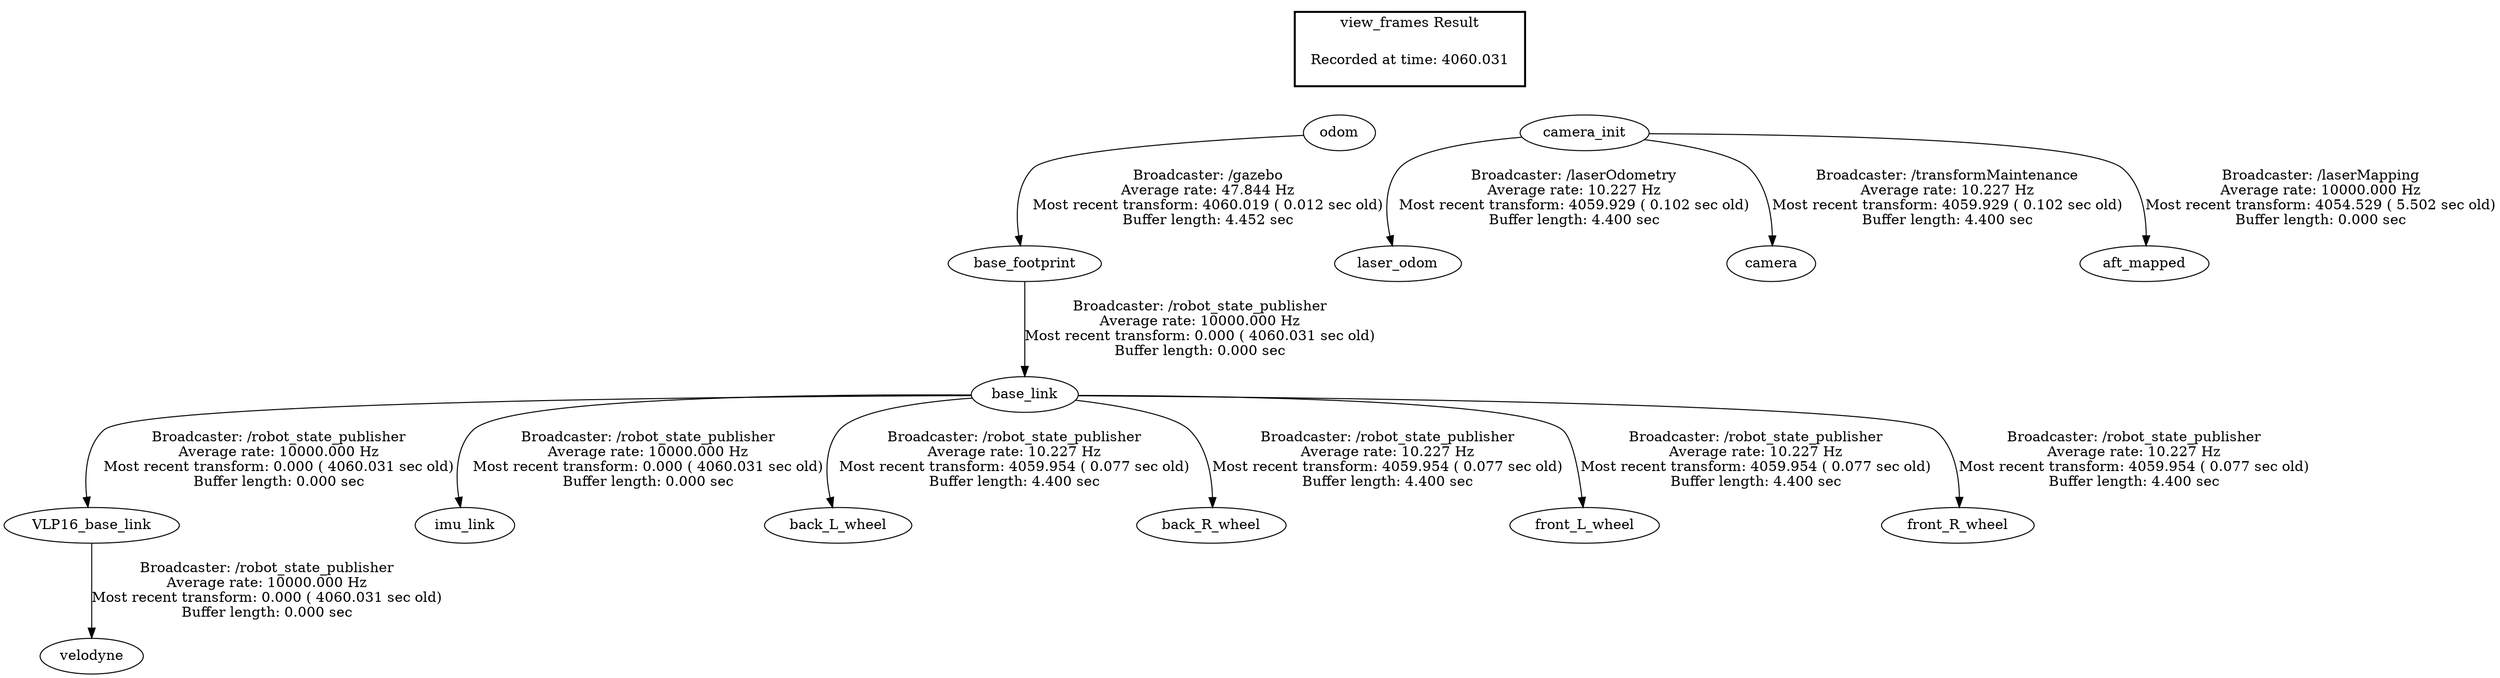 digraph G {
"base_link" -> "VLP16_base_link"[label="Broadcaster: /robot_state_publisher\nAverage rate: 10000.000 Hz\nMost recent transform: 0.000 ( 4060.031 sec old)\nBuffer length: 0.000 sec\n"];
"base_footprint" -> "base_link"[label="Broadcaster: /robot_state_publisher\nAverage rate: 10000.000 Hz\nMost recent transform: 0.000 ( 4060.031 sec old)\nBuffer length: 0.000 sec\n"];
"VLP16_base_link" -> "velodyne"[label="Broadcaster: /robot_state_publisher\nAverage rate: 10000.000 Hz\nMost recent transform: 0.000 ( 4060.031 sec old)\nBuffer length: 0.000 sec\n"];
"odom" -> "base_footprint"[label="Broadcaster: /gazebo\nAverage rate: 47.844 Hz\nMost recent transform: 4060.019 ( 0.012 sec old)\nBuffer length: 4.452 sec\n"];
"base_link" -> "imu_link"[label="Broadcaster: /robot_state_publisher\nAverage rate: 10000.000 Hz\nMost recent transform: 0.000 ( 4060.031 sec old)\nBuffer length: 0.000 sec\n"];
"base_link" -> "back_L_wheel"[label="Broadcaster: /robot_state_publisher\nAverage rate: 10.227 Hz\nMost recent transform: 4059.954 ( 0.077 sec old)\nBuffer length: 4.400 sec\n"];
"base_link" -> "back_R_wheel"[label="Broadcaster: /robot_state_publisher\nAverage rate: 10.227 Hz\nMost recent transform: 4059.954 ( 0.077 sec old)\nBuffer length: 4.400 sec\n"];
"base_link" -> "front_L_wheel"[label="Broadcaster: /robot_state_publisher\nAverage rate: 10.227 Hz\nMost recent transform: 4059.954 ( 0.077 sec old)\nBuffer length: 4.400 sec\n"];
"base_link" -> "front_R_wheel"[label="Broadcaster: /robot_state_publisher\nAverage rate: 10.227 Hz\nMost recent transform: 4059.954 ( 0.077 sec old)\nBuffer length: 4.400 sec\n"];
"camera_init" -> "laser_odom"[label="Broadcaster: /laserOdometry\nAverage rate: 10.227 Hz\nMost recent transform: 4059.929 ( 0.102 sec old)\nBuffer length: 4.400 sec\n"];
"camera_init" -> "camera"[label="Broadcaster: /transformMaintenance\nAverage rate: 10.227 Hz\nMost recent transform: 4059.929 ( 0.102 sec old)\nBuffer length: 4.400 sec\n"];
"camera_init" -> "aft_mapped"[label="Broadcaster: /laserMapping\nAverage rate: 10000.000 Hz\nMost recent transform: 4054.529 ( 5.502 sec old)\nBuffer length: 0.000 sec\n"];
edge [style=invis];
 subgraph cluster_legend { style=bold; color=black; label ="view_frames Result";
"Recorded at time: 4060.031"[ shape=plaintext ] ;
 }->"odom";
edge [style=invis];
 subgraph cluster_legend { style=bold; color=black; label ="view_frames Result";
"Recorded at time: 4060.031"[ shape=plaintext ] ;
 }->"camera_init";
}
